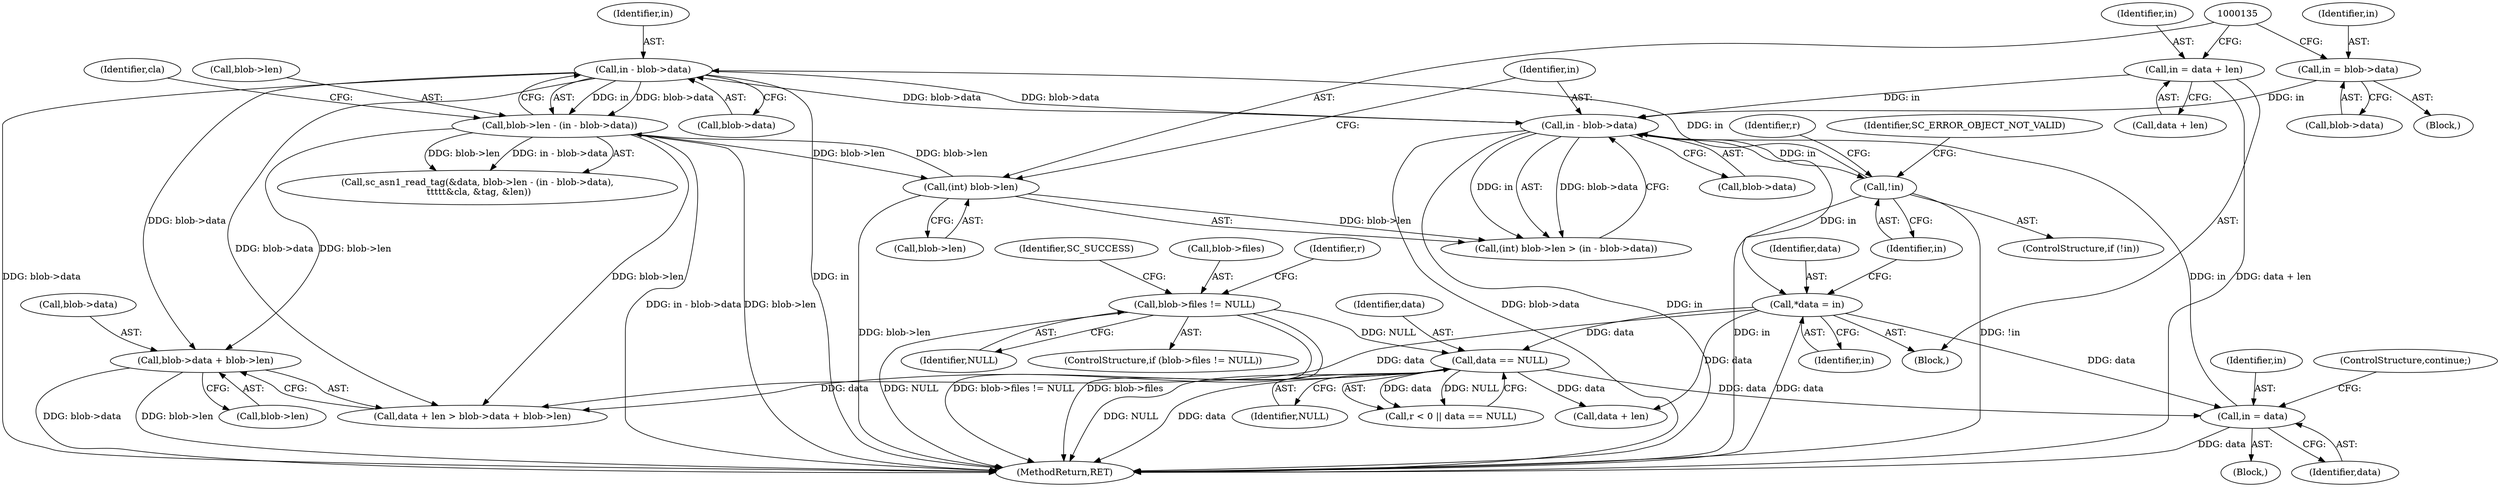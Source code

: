digraph "0_OpenSC_8fe377e93b4b56060e5bbfb6f3142ceaeca744fa_13@pointer" {
"1000200" [label="(Call,blob->data + blob->len)"];
"1000167" [label="(Call,in - blob->data)"];
"1000154" [label="(Call,!in)"];
"1000139" [label="(Call,in - blob->data)"];
"1000239" [label="(Call,in = data + len)"];
"1000233" [label="(Call,in = data)"];
"1000150" [label="(Call,*data = in)"];
"1000183" [label="(Call,data == NULL)"];
"1000110" [label="(Call,blob->files != NULL)"];
"1000127" [label="(Call,in = blob->data)"];
"1000163" [label="(Call,blob->len - (in - blob->data))"];
"1000134" [label="(Call,(int) blob->len)"];
"1000241" [label="(Call,data + len)"];
"1000134" [label="(Call,(int) blob->len)"];
"1000140" [label="(Identifier,in)"];
"1000167" [label="(Call,in - blob->data)"];
"1000127" [label="(Call,in = blob->data)"];
"1000154" [label="(Call,!in)"];
"1000141" [label="(Call,blob->data)"];
"1000185" [label="(Identifier,NULL)"];
"1000236" [label="(ControlStructure,continue;)"];
"1000155" [label="(Identifier,in)"];
"1000204" [label="(Call,blob->len)"];
"1000109" [label="(ControlStructure,if (blob->files != NULL))"];
"1000201" [label="(Call,blob->data)"];
"1000239" [label="(Call,in = data + len)"];
"1000232" [label="(Block,)"];
"1000163" [label="(Call,blob->len - (in - blob->data))"];
"1000110" [label="(Call,blob->files != NULL)"];
"1000150" [label="(Call,*data = in)"];
"1000246" [label="(MethodReturn,RET)"];
"1000179" [label="(Call,r < 0 || data == NULL)"];
"1000128" [label="(Identifier,in)"];
"1000197" [label="(Call,data + len)"];
"1000184" [label="(Identifier,data)"];
"1000144" [label="(Block,)"];
"1000159" [label="(Identifier,r)"];
"1000173" [label="(Identifier,cla)"];
"1000183" [label="(Call,data == NULL)"];
"1000152" [label="(Identifier,in)"];
"1000240" [label="(Identifier,in)"];
"1000136" [label="(Call,blob->len)"];
"1000114" [label="(Identifier,NULL)"];
"1000164" [label="(Call,blob->len)"];
"1000234" [label="(Identifier,in)"];
"1000111" [label="(Call,blob->files)"];
"1000157" [label="(Identifier,SC_ERROR_OBJECT_NOT_VALID)"];
"1000233" [label="(Call,in = data)"];
"1000129" [label="(Call,blob->data)"];
"1000106" [label="(Block,)"];
"1000169" [label="(Call,blob->data)"];
"1000139" [label="(Call,in - blob->data)"];
"1000120" [label="(Identifier,r)"];
"1000153" [label="(ControlStructure,if (!in))"];
"1000235" [label="(Identifier,data)"];
"1000196" [label="(Call,data + len > blob->data + blob->len)"];
"1000133" [label="(Call,(int) blob->len > (in - blob->data))"];
"1000168" [label="(Identifier,in)"];
"1000116" [label="(Identifier,SC_SUCCESS)"];
"1000160" [label="(Call,sc_asn1_read_tag(&data, blob->len - (in - blob->data),\n \t\t\t\t\t&cla, &tag, &len))"];
"1000151" [label="(Identifier,data)"];
"1000200" [label="(Call,blob->data + blob->len)"];
"1000200" -> "1000196"  [label="AST: "];
"1000200" -> "1000204"  [label="CFG: "];
"1000201" -> "1000200"  [label="AST: "];
"1000204" -> "1000200"  [label="AST: "];
"1000196" -> "1000200"  [label="CFG: "];
"1000200" -> "1000246"  [label="DDG: blob->data"];
"1000200" -> "1000246"  [label="DDG: blob->len"];
"1000167" -> "1000200"  [label="DDG: blob->data"];
"1000163" -> "1000200"  [label="DDG: blob->len"];
"1000167" -> "1000163"  [label="AST: "];
"1000167" -> "1000169"  [label="CFG: "];
"1000168" -> "1000167"  [label="AST: "];
"1000169" -> "1000167"  [label="AST: "];
"1000163" -> "1000167"  [label="CFG: "];
"1000167" -> "1000246"  [label="DDG: in"];
"1000167" -> "1000246"  [label="DDG: blob->data"];
"1000167" -> "1000139"  [label="DDG: blob->data"];
"1000167" -> "1000163"  [label="DDG: in"];
"1000167" -> "1000163"  [label="DDG: blob->data"];
"1000154" -> "1000167"  [label="DDG: in"];
"1000139" -> "1000167"  [label="DDG: blob->data"];
"1000167" -> "1000196"  [label="DDG: blob->data"];
"1000154" -> "1000153"  [label="AST: "];
"1000154" -> "1000155"  [label="CFG: "];
"1000155" -> "1000154"  [label="AST: "];
"1000157" -> "1000154"  [label="CFG: "];
"1000159" -> "1000154"  [label="CFG: "];
"1000154" -> "1000246"  [label="DDG: !in"];
"1000154" -> "1000246"  [label="DDG: in"];
"1000139" -> "1000154"  [label="DDG: in"];
"1000139" -> "1000133"  [label="AST: "];
"1000139" -> "1000141"  [label="CFG: "];
"1000140" -> "1000139"  [label="AST: "];
"1000141" -> "1000139"  [label="AST: "];
"1000133" -> "1000139"  [label="CFG: "];
"1000139" -> "1000246"  [label="DDG: blob->data"];
"1000139" -> "1000246"  [label="DDG: in"];
"1000139" -> "1000133"  [label="DDG: in"];
"1000139" -> "1000133"  [label="DDG: blob->data"];
"1000239" -> "1000139"  [label="DDG: in"];
"1000233" -> "1000139"  [label="DDG: in"];
"1000127" -> "1000139"  [label="DDG: in"];
"1000139" -> "1000150"  [label="DDG: in"];
"1000239" -> "1000144"  [label="AST: "];
"1000239" -> "1000241"  [label="CFG: "];
"1000240" -> "1000239"  [label="AST: "];
"1000241" -> "1000239"  [label="AST: "];
"1000135" -> "1000239"  [label="CFG: "];
"1000239" -> "1000246"  [label="DDG: data + len"];
"1000233" -> "1000232"  [label="AST: "];
"1000233" -> "1000235"  [label="CFG: "];
"1000234" -> "1000233"  [label="AST: "];
"1000235" -> "1000233"  [label="AST: "];
"1000236" -> "1000233"  [label="CFG: "];
"1000233" -> "1000246"  [label="DDG: data"];
"1000150" -> "1000233"  [label="DDG: data"];
"1000183" -> "1000233"  [label="DDG: data"];
"1000150" -> "1000144"  [label="AST: "];
"1000150" -> "1000152"  [label="CFG: "];
"1000151" -> "1000150"  [label="AST: "];
"1000152" -> "1000150"  [label="AST: "];
"1000155" -> "1000150"  [label="CFG: "];
"1000150" -> "1000246"  [label="DDG: data"];
"1000150" -> "1000183"  [label="DDG: data"];
"1000150" -> "1000196"  [label="DDG: data"];
"1000150" -> "1000197"  [label="DDG: data"];
"1000183" -> "1000179"  [label="AST: "];
"1000183" -> "1000185"  [label="CFG: "];
"1000184" -> "1000183"  [label="AST: "];
"1000185" -> "1000183"  [label="AST: "];
"1000179" -> "1000183"  [label="CFG: "];
"1000183" -> "1000246"  [label="DDG: NULL"];
"1000183" -> "1000246"  [label="DDG: data"];
"1000183" -> "1000179"  [label="DDG: data"];
"1000183" -> "1000179"  [label="DDG: NULL"];
"1000110" -> "1000183"  [label="DDG: NULL"];
"1000183" -> "1000196"  [label="DDG: data"];
"1000183" -> "1000197"  [label="DDG: data"];
"1000110" -> "1000109"  [label="AST: "];
"1000110" -> "1000114"  [label="CFG: "];
"1000111" -> "1000110"  [label="AST: "];
"1000114" -> "1000110"  [label="AST: "];
"1000116" -> "1000110"  [label="CFG: "];
"1000120" -> "1000110"  [label="CFG: "];
"1000110" -> "1000246"  [label="DDG: NULL"];
"1000110" -> "1000246"  [label="DDG: blob->files != NULL"];
"1000110" -> "1000246"  [label="DDG: blob->files"];
"1000127" -> "1000106"  [label="AST: "];
"1000127" -> "1000129"  [label="CFG: "];
"1000128" -> "1000127"  [label="AST: "];
"1000129" -> "1000127"  [label="AST: "];
"1000135" -> "1000127"  [label="CFG: "];
"1000163" -> "1000160"  [label="AST: "];
"1000164" -> "1000163"  [label="AST: "];
"1000173" -> "1000163"  [label="CFG: "];
"1000163" -> "1000246"  [label="DDG: blob->len"];
"1000163" -> "1000246"  [label="DDG: in - blob->data"];
"1000163" -> "1000134"  [label="DDG: blob->len"];
"1000163" -> "1000160"  [label="DDG: blob->len"];
"1000163" -> "1000160"  [label="DDG: in - blob->data"];
"1000134" -> "1000163"  [label="DDG: blob->len"];
"1000163" -> "1000196"  [label="DDG: blob->len"];
"1000134" -> "1000133"  [label="AST: "];
"1000134" -> "1000136"  [label="CFG: "];
"1000135" -> "1000134"  [label="AST: "];
"1000136" -> "1000134"  [label="AST: "];
"1000140" -> "1000134"  [label="CFG: "];
"1000134" -> "1000246"  [label="DDG: blob->len"];
"1000134" -> "1000133"  [label="DDG: blob->len"];
}
